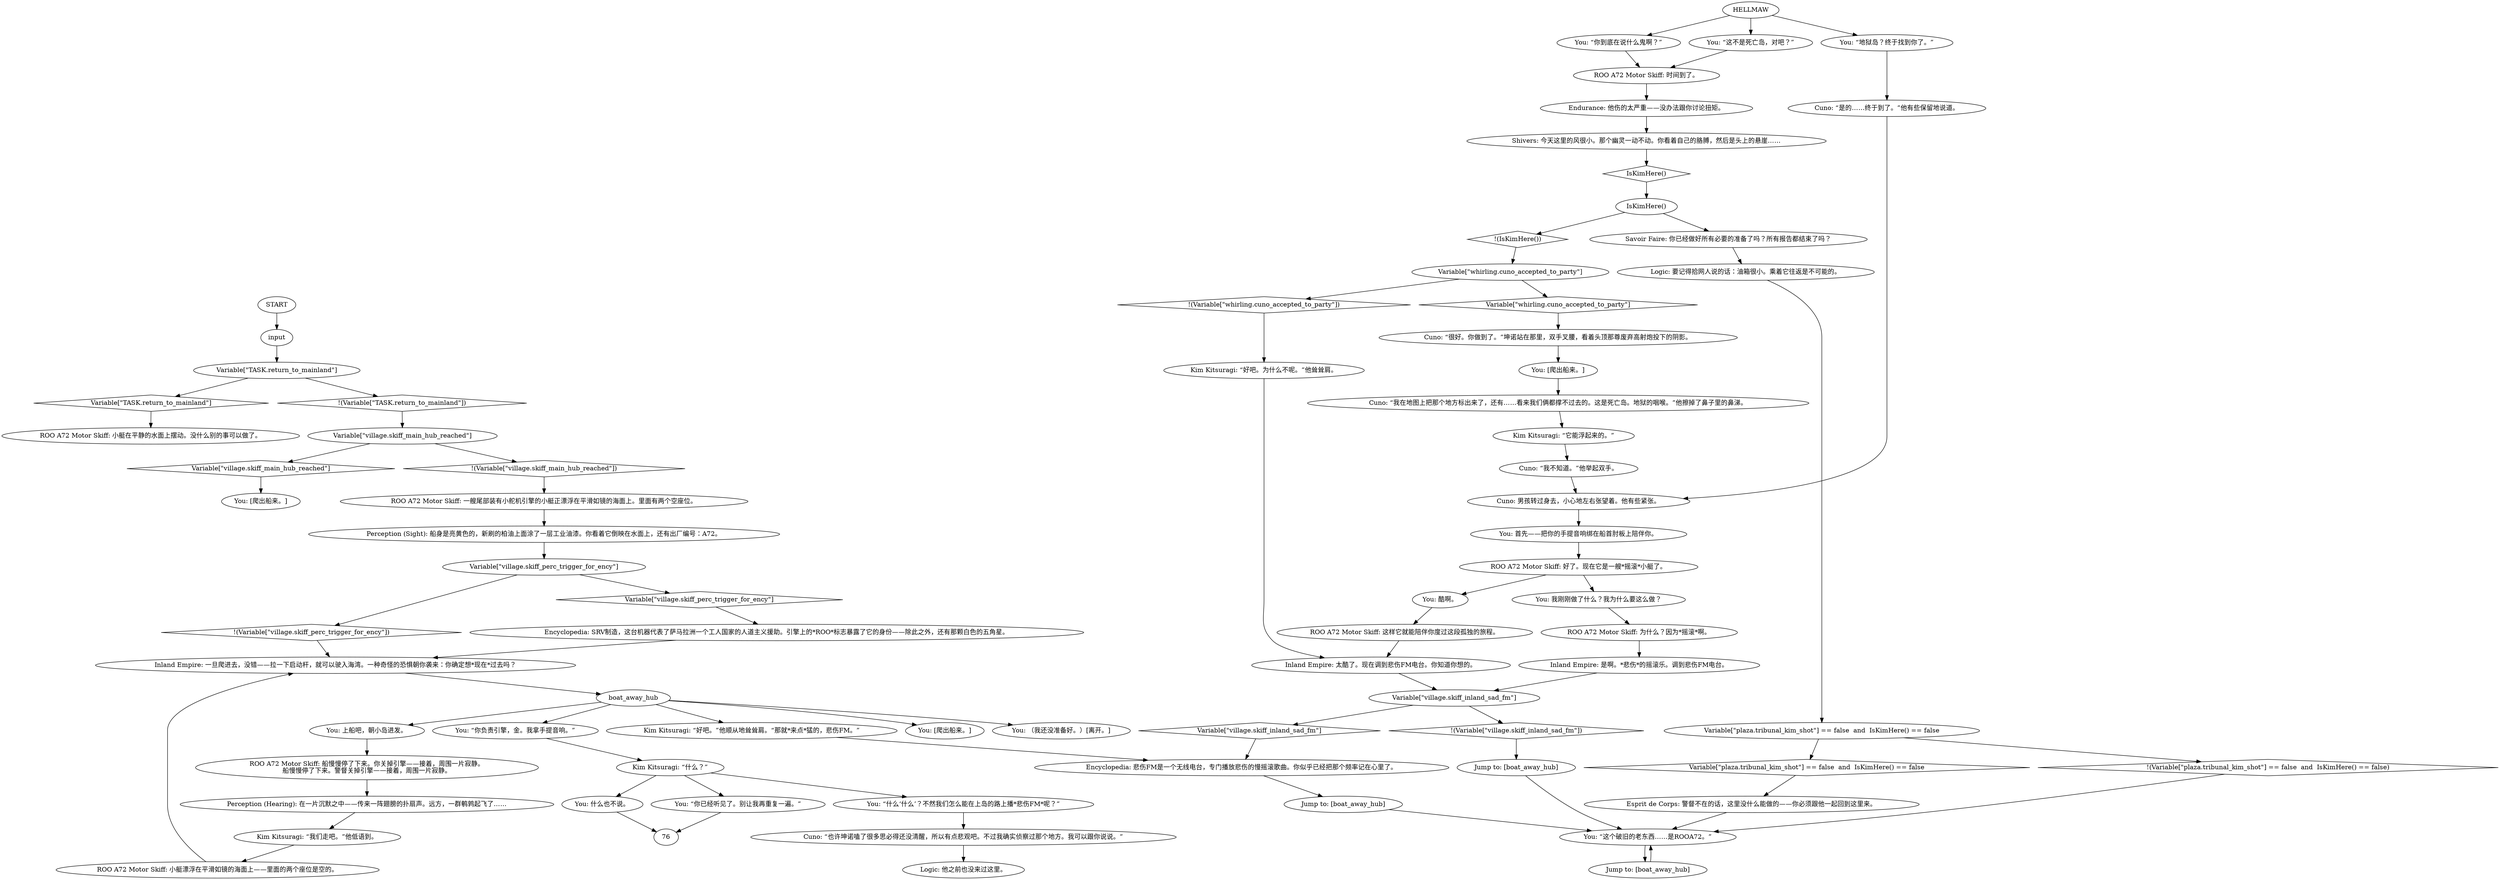 # VILLAGE / BOAT
# This is the boat you can get from the Net picker. This boat takes you to the Sea Fortress island.VILLAGE ORB / ask boat from netpicker
# ==================================================
digraph G {
	  0 [label="START"];
	  1 [label="input"];
	  2 [label="Cuno: “很好。你做到了。”坤诺站在那里，双手叉腰，看着头顶那尊废弃高射炮投下的阴影。"];
	  3 [label="ROO A72 Motor Skiff: 这样它就能陪伴你度过这段孤独的旅程。"];
	  4 [label="Variable[\"plaza.tribunal_kim_shot\"] == false  and  IsKimHere() == false"];
	  5 [label="Variable[\"plaza.tribunal_kim_shot\"] == false  and  IsKimHere() == false", shape=diamond];
	  6 [label="!(Variable[\"plaza.tribunal_kim_shot\"] == false  and  IsKimHere() == false)", shape=diamond];
	  7 [label="You: 酷啊。"];
	  8 [label="You: “这不是死亡岛，对吧？”"];
	  9 [label="ROO A72 Motor Skiff: 好了。现在它是一艘*摇滚*小艇了。"];
	  10 [label="Variable[\"village.skiff_inland_sad_fm\"]"];
	  11 [label="Variable[\"village.skiff_inland_sad_fm\"]", shape=diamond];
	  12 [label="!(Variable[\"village.skiff_inland_sad_fm\"])", shape=diamond];
	  13 [label="Jump to: [boat_away_hub]"];
	  14 [label="ROO A72 Motor Skiff: 一艘尾部装有小舵机引擎的小艇正漂浮在平滑如镜的海面上。里面有两个空座位。"];
	  15 [label="Variable[\"village.skiff_perc_trigger_for_ency\"]"];
	  16 [label="Variable[\"village.skiff_perc_trigger_for_ency\"]", shape=diamond];
	  17 [label="!(Variable[\"village.skiff_perc_trigger_for_ency\"])", shape=diamond];
	  18 [label="Encyclopedia: SRV制造，这台机器代表了萨马拉洲一个工人国家的人道主义援助。引擎上的*ROO*标志暴露了它的身份——除此之外，还有那颗白色的五角星。"];
	  19 [label="You: （我还没准备好。）[离开。]"];
	  20 [label="Kim Kitsuragi: “什么？”"];
	  21 [label="You: “你到底在说什么鬼啊？”"];
	  22 [label="You: 我刚刚做了什么？我为什么要这么做？"];
	  23 [label="ROO A72 Motor Skiff: 船慢慢停了下来。你关掉引擎——接着，周围一片寂静。\n船慢慢停了下来。警督关掉引擎——接着，周围一片寂静。"];
	  24 [label="Perception (Hearing): 在一片沉默之中——传来一阵翅膀的扑扇声。远方，一群鹌鹑起飞了……"];
	  25 [label="Inland Empire: 是啊。*悲伤*的摇滚乐。调到悲伤FM电台。"];
	  26 [label="Cuno: “我在地图上把那个地方标出来了，还有……看来我们俩都撑不过去的。这是死亡岛。地狱的咽喉。”他擦掉了鼻子里的鼻涕。"];
	  27 [label="Variable[\"TASK.return_to_mainland\"]"];
	  28 [label="Variable[\"TASK.return_to_mainland\"]", shape=diamond];
	  29 [label="!(Variable[\"TASK.return_to_mainland\"])", shape=diamond];
	  30 [label="You: “你已经听见了。别让我再重复一遍。”"];
	  31 [label="You: 什么也不说。"];
	  32 [label="You: 上船吧，朝小岛进发。"];
	  33 [label="Variable[\"village.skiff_main_hub_reached\"]"];
	  34 [label="Variable[\"village.skiff_main_hub_reached\"]", shape=diamond];
	  35 [label="!(Variable[\"village.skiff_main_hub_reached\"])", shape=diamond];
	  36 [label="You: “地狱岛？终于找到你了。”"];
	  37 [label="Logic: 要记得拾网人说的话：油箱很小。乘着它往返是不可能的。"];
	  38 [label="Esprit de Corps: 警督不在的话，这里没什么能做的——你必须跟他一起回到这里来。"];
	  39 [label="Perception (Sight): 船身是亮黄色的，新刷的柏油上面涂了一层工业油漆。你看着它倒映在水面上，还有出厂编号：A72。"];
	  40 [label="Jump to: [boat_away_hub]"];
	  41 [label="Inland Empire: 太酷了。现在调到悲伤FM电台。你知道你想的。"];
	  42 [label="Cuno: “是的……终于到了。”他有些保留地说道。"];
	  43 [label="ROO A72 Motor Skiff: 小艇在平静的水面上摆动。没什么别的事可以做了。"];
	  44 [label="ROO A72 Motor Skiff: 为什么？因为*摇滚*啊。"];
	  45 [label="Inland Empire: 一旦爬进去，没错——拉一下启动杆，就可以驶入海湾。一种奇怪的恐惧朝你袭来：你确定想*现在*过去吗？"];
	  46 [label="You: [爬出船来。]"];
	  47 [label="You: “什么‘什么’？不然我们怎么能在上岛的路上播*悲伤FM*呢？”"];
	  48 [label="Variable[\"whirling.cuno_accepted_to_party\"]"];
	  49 [label="Variable[\"whirling.cuno_accepted_to_party\"]", shape=diamond];
	  50 [label="!(Variable[\"whirling.cuno_accepted_to_party\"])", shape=diamond];
	  51 [label="Encyclopedia: 悲伤FM是一个无线电台，专门播放悲伤的慢摇滚歌曲。你似乎已经把那个频率记在心里了。"];
	  52 [label="You: “你负责引擎，金。我拿手提音响。”"];
	  53 [label="HELLMAW"];
	  54 [label="Kim Kitsuragi: “它能浮起来的。”"];
	  55 [label="Jump to: [boat_away_hub]"];
	  56 [label="Shivers: 今天这里的风很小。那个幽灵一动不动。你看着自己的胳膊，然后是头上的悬崖……"];
	  57 [label="Kim Kitsuragi: “我们走吧。”他低语到。"];
	  58 [label="IsKimHere()"];
	  59 [label="IsKimHere()", shape=diamond];
	  60 [label="!(IsKimHere())", shape=diamond];
	  61 [label="Savoir Faire: 你已经做好所有必要的准备了吗？所有报告都结束了吗？"];
	  62 [label="boat_away_hub"];
	  63 [label="You: “这个破旧的老东西……是ROOA72。”"];
	  64 [label="Kim Kitsuragi: “好吧。”他顺从地耸耸肩。“那就*来点*猛的，悲伤FM。”"];
	  65 [label="Cuno: “也许坤诺嗑了很多思必得还没清醒，所以有点悲观吧。不过我确实侦察过那个地方。我可以跟你说说。”"];
	  66 [label="Cuno: 男孩转过身去，小心地左右张望着。他有些紧张。"];
	  67 [label="Logic: 他之前也没来过这里。"];
	  68 [label="You: 首先——把你的手提音响绑在船首肘板上陪伴你。"];
	  69 [label="You: [爬出船来。]"];
	  70 [label="ROO A72 Motor Skiff: 小艇漂浮在平滑如镜的海面上——里面的两个座位是空的。"];
	  71 [label="You: [爬出船来。]"];
	  72 [label="Endurance: 他伤的太严重——没办法跟你讨论扭矩。"];
	  73 [label="Cuno: “我不知道。”他举起双手。"];
	  74 [label="ROO A72 Motor Skiff: 时间到了。"];
	  75 [label="Kim Kitsuragi: “好吧。为什么不呢。”他耸耸肩。"];
	  0 -> 1
	  1 -> 27
	  2 -> 46
	  3 -> 41
	  4 -> 5
	  4 -> 6
	  5 -> 38
	  6 -> 63
	  7 -> 3
	  8 -> 74
	  9 -> 22
	  9 -> 7
	  10 -> 11
	  10 -> 12
	  11 -> 51
	  12 -> 13
	  13 -> 63
	  14 -> 39
	  15 -> 16
	  15 -> 17
	  16 -> 18
	  17 -> 45
	  18 -> 45
	  20 -> 31
	  20 -> 30
	  20 -> 47
	  21 -> 74
	  22 -> 44
	  23 -> 24
	  24 -> 57
	  25 -> 10
	  26 -> 54
	  27 -> 28
	  27 -> 29
	  28 -> 43
	  29 -> 33
	  30 -> 76
	  31 -> 76
	  32 -> 23
	  33 -> 34
	  33 -> 35
	  34 -> 71
	  35 -> 14
	  36 -> 42
	  37 -> 4
	  38 -> 63
	  39 -> 15
	  40 -> 63
	  41 -> 10
	  42 -> 66
	  44 -> 25
	  45 -> 62
	  46 -> 26
	  47 -> 65
	  48 -> 49
	  48 -> 50
	  49 -> 2
	  50 -> 75
	  51 -> 40
	  52 -> 20
	  53 -> 8
	  53 -> 36
	  53 -> 21
	  54 -> 73
	  55 -> 63
	  56 -> 59
	  57 -> 70
	  58 -> 60
	  58 -> 61
	  59 -> 58
	  60 -> 48
	  61 -> 37
	  62 -> 64
	  62 -> 32
	  62 -> 69
	  62 -> 19
	  62 -> 52
	  63 -> 55
	  64 -> 51
	  65 -> 67
	  66 -> 68
	  68 -> 9
	  70 -> 45
	  72 -> 56
	  73 -> 66
	  74 -> 72
	  75 -> 41
}

